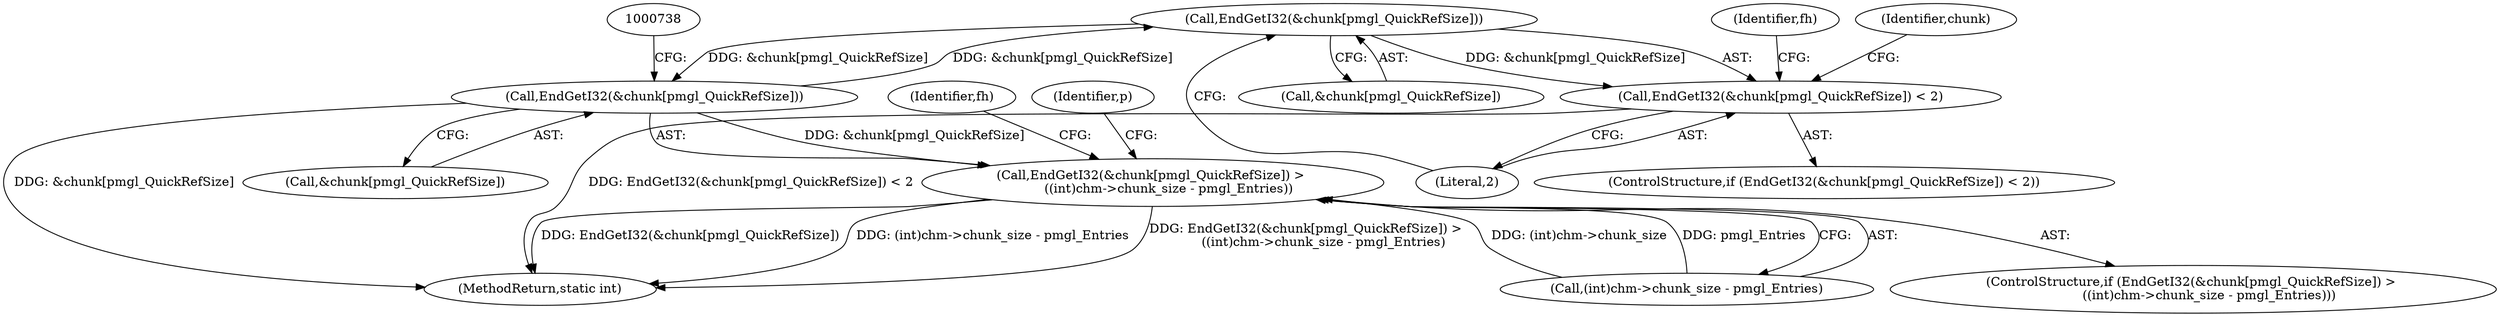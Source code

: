 digraph "0_libmspack_2f084136cfe0d05e5bf5703f3e83c6d955234b4d@array" {
"1000719" [label="(Call,EndGetI32(&chunk[pmgl_QuickRefSize]))"];
"1000731" [label="(Call,EndGetI32(&chunk[pmgl_QuickRefSize]))"];
"1000719" [label="(Call,EndGetI32(&chunk[pmgl_QuickRefSize]))"];
"1000718" [label="(Call,EndGetI32(&chunk[pmgl_QuickRefSize]) < 2)"];
"1000730" [label="(Call,EndGetI32(&chunk[pmgl_QuickRefSize]) > \n        ((int)chm->chunk_size - pmgl_Entries))"];
"1000745" [label="(Identifier,fh)"];
"1001081" [label="(MethodReturn,static int)"];
"1000719" [label="(Call,EndGetI32(&chunk[pmgl_QuickRefSize]))"];
"1000730" [label="(Call,EndGetI32(&chunk[pmgl_QuickRefSize]) > \n        ((int)chm->chunk_size - pmgl_Entries))"];
"1000724" [label="(Literal,2)"];
"1000736" [label="(Call,(int)chm->chunk_size - pmgl_Entries)"];
"1000748" [label="(Identifier,p)"];
"1000718" [label="(Call,EndGetI32(&chunk[pmgl_QuickRefSize]) < 2)"];
"1000729" [label="(ControlStructure,if (EndGetI32(&chunk[pmgl_QuickRefSize]) > \n        ((int)chm->chunk_size - pmgl_Entries)))"];
"1000727" [label="(Identifier,fh)"];
"1000717" [label="(ControlStructure,if (EndGetI32(&chunk[pmgl_QuickRefSize]) < 2))"];
"1000731" [label="(Call,EndGetI32(&chunk[pmgl_QuickRefSize]))"];
"1000732" [label="(Call,&chunk[pmgl_QuickRefSize])"];
"1000734" [label="(Identifier,chunk)"];
"1000720" [label="(Call,&chunk[pmgl_QuickRefSize])"];
"1000719" -> "1000718"  [label="AST: "];
"1000719" -> "1000720"  [label="CFG: "];
"1000720" -> "1000719"  [label="AST: "];
"1000724" -> "1000719"  [label="CFG: "];
"1000719" -> "1000718"  [label="DDG: &chunk[pmgl_QuickRefSize]"];
"1000731" -> "1000719"  [label="DDG: &chunk[pmgl_QuickRefSize]"];
"1000719" -> "1000731"  [label="DDG: &chunk[pmgl_QuickRefSize]"];
"1000731" -> "1000730"  [label="AST: "];
"1000731" -> "1000732"  [label="CFG: "];
"1000732" -> "1000731"  [label="AST: "];
"1000738" -> "1000731"  [label="CFG: "];
"1000731" -> "1001081"  [label="DDG: &chunk[pmgl_QuickRefSize]"];
"1000731" -> "1000730"  [label="DDG: &chunk[pmgl_QuickRefSize]"];
"1000718" -> "1000717"  [label="AST: "];
"1000718" -> "1000724"  [label="CFG: "];
"1000724" -> "1000718"  [label="AST: "];
"1000727" -> "1000718"  [label="CFG: "];
"1000734" -> "1000718"  [label="CFG: "];
"1000718" -> "1001081"  [label="DDG: EndGetI32(&chunk[pmgl_QuickRefSize]) < 2"];
"1000730" -> "1000729"  [label="AST: "];
"1000730" -> "1000736"  [label="CFG: "];
"1000736" -> "1000730"  [label="AST: "];
"1000745" -> "1000730"  [label="CFG: "];
"1000748" -> "1000730"  [label="CFG: "];
"1000730" -> "1001081"  [label="DDG: EndGetI32(&chunk[pmgl_QuickRefSize]) > \n        ((int)chm->chunk_size - pmgl_Entries)"];
"1000730" -> "1001081"  [label="DDG: EndGetI32(&chunk[pmgl_QuickRefSize])"];
"1000730" -> "1001081"  [label="DDG: (int)chm->chunk_size - pmgl_Entries"];
"1000736" -> "1000730"  [label="DDG: (int)chm->chunk_size"];
"1000736" -> "1000730"  [label="DDG: pmgl_Entries"];
}
